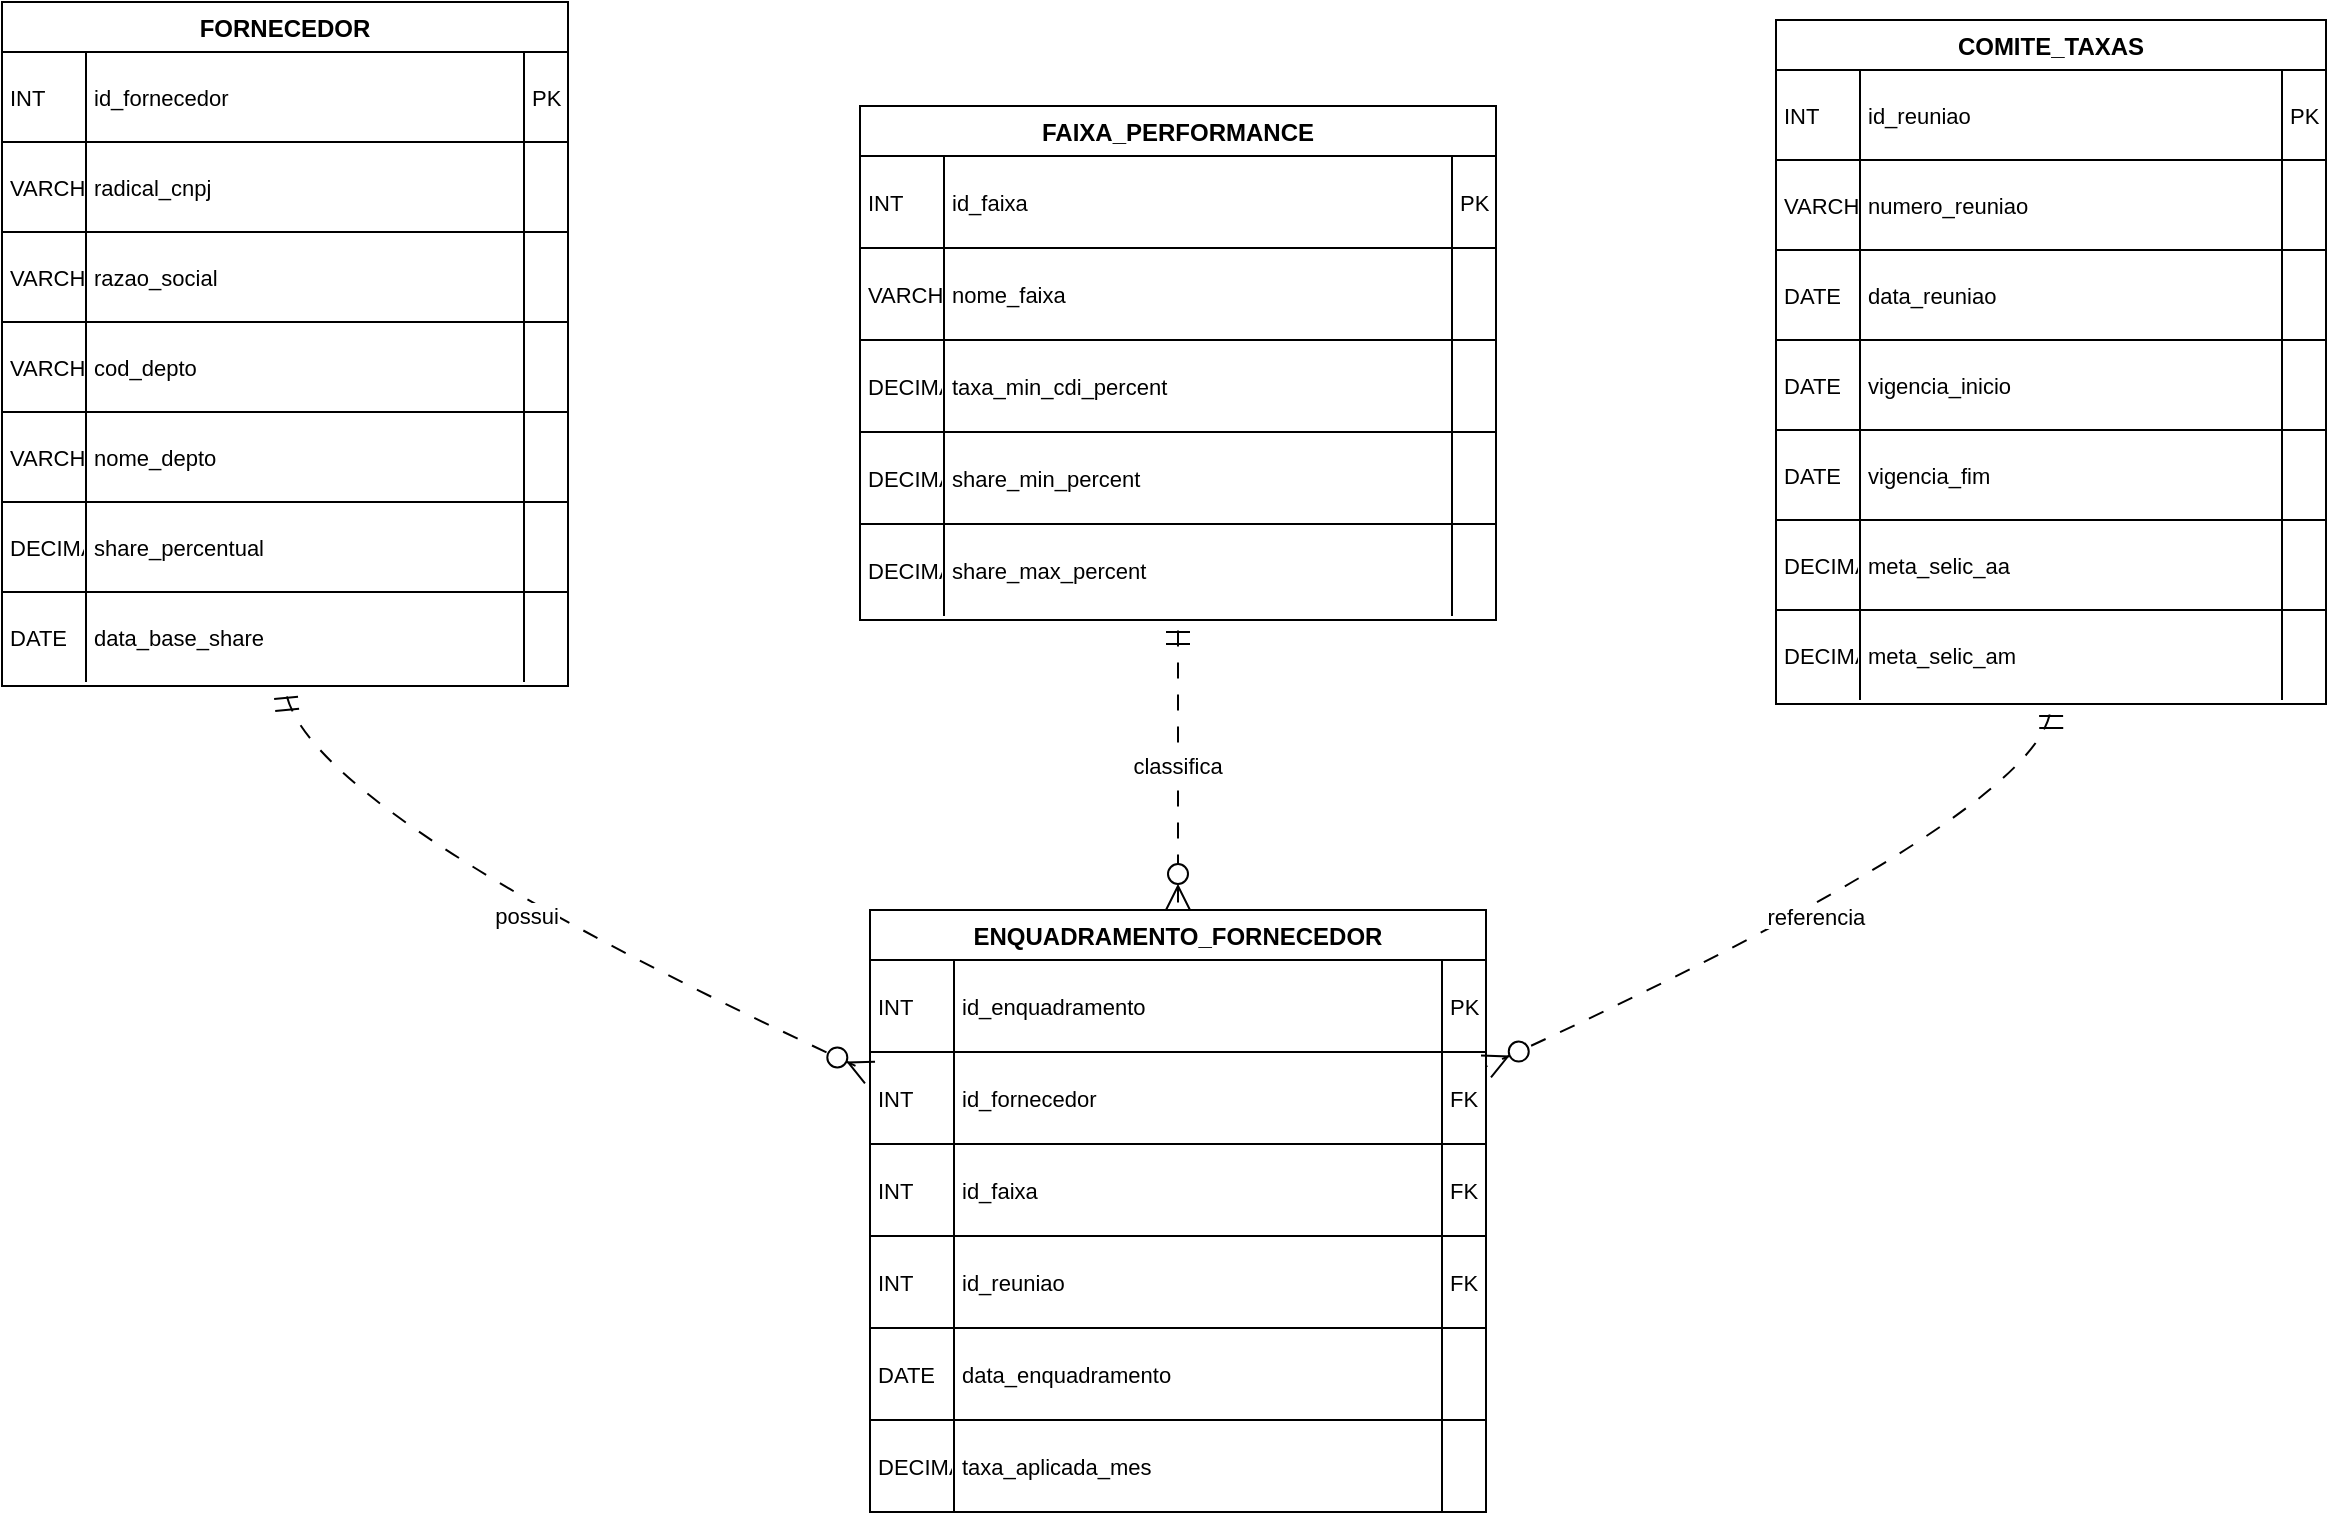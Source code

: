 <mxfile version="28.0.6">
  <diagram name="Página-1" id="Z7oWTjXS6-ame74l3PC0">
    <mxGraphModel dx="1336" dy="880" grid="0" gridSize="10" guides="1" tooltips="1" connect="1" arrows="1" fold="1" page="0" pageScale="1" pageWidth="827" pageHeight="1169" math="0" shadow="0">
      <root>
        <mxCell id="0" />
        <mxCell id="1" parent="0" />
        <mxCell id="Y-wbbDG7EcqQouC9EVg9-1" value="FORNECEDOR" style="shape=table;startSize=25;container=1;collapsible=0;childLayout=tableLayout;fixedRows=1;rowLines=1;fontStyle=1;align=center;resizeLast=1;" vertex="1" parent="1">
          <mxGeometry x="14" y="11" width="283" height="342" as="geometry" />
        </mxCell>
        <mxCell id="Y-wbbDG7EcqQouC9EVg9-2" style="shape=tableRow;horizontal=0;startSize=0;swimlaneHead=0;swimlaneBody=0;fillColor=none;collapsible=0;dropTarget=0;points=[[0,0.5],[1,0.5]];portConstraint=eastwest;top=0;left=0;right=0;bottom=0;" vertex="1" parent="Y-wbbDG7EcqQouC9EVg9-1">
          <mxGeometry y="25" width="283" height="45" as="geometry" />
        </mxCell>
        <mxCell id="Y-wbbDG7EcqQouC9EVg9-3" value="INT" style="shape=partialRectangle;connectable=0;fillColor=none;top=0;left=0;bottom=0;right=0;align=left;spacingLeft=2;overflow=hidden;fontSize=11;" vertex="1" parent="Y-wbbDG7EcqQouC9EVg9-2">
          <mxGeometry width="42" height="45" as="geometry">
            <mxRectangle width="42" height="45" as="alternateBounds" />
          </mxGeometry>
        </mxCell>
        <mxCell id="Y-wbbDG7EcqQouC9EVg9-4" value="id_fornecedor" style="shape=partialRectangle;connectable=0;fillColor=none;top=0;left=0;bottom=0;right=0;align=left;spacingLeft=2;overflow=hidden;fontSize=11;" vertex="1" parent="Y-wbbDG7EcqQouC9EVg9-2">
          <mxGeometry x="42" width="219" height="45" as="geometry">
            <mxRectangle width="219" height="45" as="alternateBounds" />
          </mxGeometry>
        </mxCell>
        <mxCell id="Y-wbbDG7EcqQouC9EVg9-5" value="PK" style="shape=partialRectangle;connectable=0;fillColor=none;top=0;left=0;bottom=0;right=0;align=left;spacingLeft=2;overflow=hidden;fontSize=11;" vertex="1" parent="Y-wbbDG7EcqQouC9EVg9-2">
          <mxGeometry x="261" width="22" height="45" as="geometry">
            <mxRectangle width="22" height="45" as="alternateBounds" />
          </mxGeometry>
        </mxCell>
        <mxCell id="Y-wbbDG7EcqQouC9EVg9-6" style="shape=tableRow;horizontal=0;startSize=0;swimlaneHead=0;swimlaneBody=0;fillColor=none;collapsible=0;dropTarget=0;points=[[0,0.5],[1,0.5]];portConstraint=eastwest;top=0;left=0;right=0;bottom=0;" vertex="1" parent="Y-wbbDG7EcqQouC9EVg9-1">
          <mxGeometry y="70" width="283" height="45" as="geometry" />
        </mxCell>
        <mxCell id="Y-wbbDG7EcqQouC9EVg9-7" value="VARCHAR" style="shape=partialRectangle;connectable=0;fillColor=none;top=0;left=0;bottom=0;right=0;align=left;spacingLeft=2;overflow=hidden;fontSize=11;" vertex="1" parent="Y-wbbDG7EcqQouC9EVg9-6">
          <mxGeometry width="42" height="45" as="geometry">
            <mxRectangle width="42" height="45" as="alternateBounds" />
          </mxGeometry>
        </mxCell>
        <mxCell id="Y-wbbDG7EcqQouC9EVg9-8" value="radical_cnpj" style="shape=partialRectangle;connectable=0;fillColor=none;top=0;left=0;bottom=0;right=0;align=left;spacingLeft=2;overflow=hidden;fontSize=11;" vertex="1" parent="Y-wbbDG7EcqQouC9EVg9-6">
          <mxGeometry x="42" width="219" height="45" as="geometry">
            <mxRectangle width="219" height="45" as="alternateBounds" />
          </mxGeometry>
        </mxCell>
        <mxCell id="Y-wbbDG7EcqQouC9EVg9-9" value="" style="shape=partialRectangle;connectable=0;fillColor=none;top=0;left=0;bottom=0;right=0;align=left;spacingLeft=2;overflow=hidden;fontSize=11;" vertex="1" parent="Y-wbbDG7EcqQouC9EVg9-6">
          <mxGeometry x="261" width="22" height="45" as="geometry">
            <mxRectangle width="22" height="45" as="alternateBounds" />
          </mxGeometry>
        </mxCell>
        <mxCell id="Y-wbbDG7EcqQouC9EVg9-10" style="shape=tableRow;horizontal=0;startSize=0;swimlaneHead=0;swimlaneBody=0;fillColor=none;collapsible=0;dropTarget=0;points=[[0,0.5],[1,0.5]];portConstraint=eastwest;top=0;left=0;right=0;bottom=0;" vertex="1" parent="Y-wbbDG7EcqQouC9EVg9-1">
          <mxGeometry y="115" width="283" height="45" as="geometry" />
        </mxCell>
        <mxCell id="Y-wbbDG7EcqQouC9EVg9-11" value="VARCHAR" style="shape=partialRectangle;connectable=0;fillColor=none;top=0;left=0;bottom=0;right=0;align=left;spacingLeft=2;overflow=hidden;fontSize=11;" vertex="1" parent="Y-wbbDG7EcqQouC9EVg9-10">
          <mxGeometry width="42" height="45" as="geometry">
            <mxRectangle width="42" height="45" as="alternateBounds" />
          </mxGeometry>
        </mxCell>
        <mxCell id="Y-wbbDG7EcqQouC9EVg9-12" value="razao_social" style="shape=partialRectangle;connectable=0;fillColor=none;top=0;left=0;bottom=0;right=0;align=left;spacingLeft=2;overflow=hidden;fontSize=11;" vertex="1" parent="Y-wbbDG7EcqQouC9EVg9-10">
          <mxGeometry x="42" width="219" height="45" as="geometry">
            <mxRectangle width="219" height="45" as="alternateBounds" />
          </mxGeometry>
        </mxCell>
        <mxCell id="Y-wbbDG7EcqQouC9EVg9-13" value="" style="shape=partialRectangle;connectable=0;fillColor=none;top=0;left=0;bottom=0;right=0;align=left;spacingLeft=2;overflow=hidden;fontSize=11;" vertex="1" parent="Y-wbbDG7EcqQouC9EVg9-10">
          <mxGeometry x="261" width="22" height="45" as="geometry">
            <mxRectangle width="22" height="45" as="alternateBounds" />
          </mxGeometry>
        </mxCell>
        <mxCell id="Y-wbbDG7EcqQouC9EVg9-14" style="shape=tableRow;horizontal=0;startSize=0;swimlaneHead=0;swimlaneBody=0;fillColor=none;collapsible=0;dropTarget=0;points=[[0,0.5],[1,0.5]];portConstraint=eastwest;top=0;left=0;right=0;bottom=0;" vertex="1" parent="Y-wbbDG7EcqQouC9EVg9-1">
          <mxGeometry y="160" width="283" height="45" as="geometry" />
        </mxCell>
        <mxCell id="Y-wbbDG7EcqQouC9EVg9-15" value="VARCHAR" style="shape=partialRectangle;connectable=0;fillColor=none;top=0;left=0;bottom=0;right=0;align=left;spacingLeft=2;overflow=hidden;fontSize=11;" vertex="1" parent="Y-wbbDG7EcqQouC9EVg9-14">
          <mxGeometry width="42" height="45" as="geometry">
            <mxRectangle width="42" height="45" as="alternateBounds" />
          </mxGeometry>
        </mxCell>
        <mxCell id="Y-wbbDG7EcqQouC9EVg9-16" value="cod_depto" style="shape=partialRectangle;connectable=0;fillColor=none;top=0;left=0;bottom=0;right=0;align=left;spacingLeft=2;overflow=hidden;fontSize=11;" vertex="1" parent="Y-wbbDG7EcqQouC9EVg9-14">
          <mxGeometry x="42" width="219" height="45" as="geometry">
            <mxRectangle width="219" height="45" as="alternateBounds" />
          </mxGeometry>
        </mxCell>
        <mxCell id="Y-wbbDG7EcqQouC9EVg9-17" value="" style="shape=partialRectangle;connectable=0;fillColor=none;top=0;left=0;bottom=0;right=0;align=left;spacingLeft=2;overflow=hidden;fontSize=11;" vertex="1" parent="Y-wbbDG7EcqQouC9EVg9-14">
          <mxGeometry x="261" width="22" height="45" as="geometry">
            <mxRectangle width="22" height="45" as="alternateBounds" />
          </mxGeometry>
        </mxCell>
        <mxCell id="Y-wbbDG7EcqQouC9EVg9-18" style="shape=tableRow;horizontal=0;startSize=0;swimlaneHead=0;swimlaneBody=0;fillColor=none;collapsible=0;dropTarget=0;points=[[0,0.5],[1,0.5]];portConstraint=eastwest;top=0;left=0;right=0;bottom=0;" vertex="1" parent="Y-wbbDG7EcqQouC9EVg9-1">
          <mxGeometry y="205" width="283" height="45" as="geometry" />
        </mxCell>
        <mxCell id="Y-wbbDG7EcqQouC9EVg9-19" value="VARCHAR" style="shape=partialRectangle;connectable=0;fillColor=none;top=0;left=0;bottom=0;right=0;align=left;spacingLeft=2;overflow=hidden;fontSize=11;" vertex="1" parent="Y-wbbDG7EcqQouC9EVg9-18">
          <mxGeometry width="42" height="45" as="geometry">
            <mxRectangle width="42" height="45" as="alternateBounds" />
          </mxGeometry>
        </mxCell>
        <mxCell id="Y-wbbDG7EcqQouC9EVg9-20" value="nome_depto" style="shape=partialRectangle;connectable=0;fillColor=none;top=0;left=0;bottom=0;right=0;align=left;spacingLeft=2;overflow=hidden;fontSize=11;" vertex="1" parent="Y-wbbDG7EcqQouC9EVg9-18">
          <mxGeometry x="42" width="219" height="45" as="geometry">
            <mxRectangle width="219" height="45" as="alternateBounds" />
          </mxGeometry>
        </mxCell>
        <mxCell id="Y-wbbDG7EcqQouC9EVg9-21" value="" style="shape=partialRectangle;connectable=0;fillColor=none;top=0;left=0;bottom=0;right=0;align=left;spacingLeft=2;overflow=hidden;fontSize=11;" vertex="1" parent="Y-wbbDG7EcqQouC9EVg9-18">
          <mxGeometry x="261" width="22" height="45" as="geometry">
            <mxRectangle width="22" height="45" as="alternateBounds" />
          </mxGeometry>
        </mxCell>
        <mxCell id="Y-wbbDG7EcqQouC9EVg9-22" style="shape=tableRow;horizontal=0;startSize=0;swimlaneHead=0;swimlaneBody=0;fillColor=none;collapsible=0;dropTarget=0;points=[[0,0.5],[1,0.5]];portConstraint=eastwest;top=0;left=0;right=0;bottom=0;" vertex="1" parent="Y-wbbDG7EcqQouC9EVg9-1">
          <mxGeometry y="250" width="283" height="45" as="geometry" />
        </mxCell>
        <mxCell id="Y-wbbDG7EcqQouC9EVg9-23" value="DECIMAL" style="shape=partialRectangle;connectable=0;fillColor=none;top=0;left=0;bottom=0;right=0;align=left;spacingLeft=2;overflow=hidden;fontSize=11;" vertex="1" parent="Y-wbbDG7EcqQouC9EVg9-22">
          <mxGeometry width="42" height="45" as="geometry">
            <mxRectangle width="42" height="45" as="alternateBounds" />
          </mxGeometry>
        </mxCell>
        <mxCell id="Y-wbbDG7EcqQouC9EVg9-24" value="share_percentual" style="shape=partialRectangle;connectable=0;fillColor=none;top=0;left=0;bottom=0;right=0;align=left;spacingLeft=2;overflow=hidden;fontSize=11;" vertex="1" parent="Y-wbbDG7EcqQouC9EVg9-22">
          <mxGeometry x="42" width="219" height="45" as="geometry">
            <mxRectangle width="219" height="45" as="alternateBounds" />
          </mxGeometry>
        </mxCell>
        <mxCell id="Y-wbbDG7EcqQouC9EVg9-25" value="" style="shape=partialRectangle;connectable=0;fillColor=none;top=0;left=0;bottom=0;right=0;align=left;spacingLeft=2;overflow=hidden;fontSize=11;" vertex="1" parent="Y-wbbDG7EcqQouC9EVg9-22">
          <mxGeometry x="261" width="22" height="45" as="geometry">
            <mxRectangle width="22" height="45" as="alternateBounds" />
          </mxGeometry>
        </mxCell>
        <mxCell id="Y-wbbDG7EcqQouC9EVg9-26" style="shape=tableRow;horizontal=0;startSize=0;swimlaneHead=0;swimlaneBody=0;fillColor=none;collapsible=0;dropTarget=0;points=[[0,0.5],[1,0.5]];portConstraint=eastwest;top=0;left=0;right=0;bottom=0;" vertex="1" parent="Y-wbbDG7EcqQouC9EVg9-1">
          <mxGeometry y="295" width="283" height="45" as="geometry" />
        </mxCell>
        <mxCell id="Y-wbbDG7EcqQouC9EVg9-27" value="DATE" style="shape=partialRectangle;connectable=0;fillColor=none;top=0;left=0;bottom=0;right=0;align=left;spacingLeft=2;overflow=hidden;fontSize=11;" vertex="1" parent="Y-wbbDG7EcqQouC9EVg9-26">
          <mxGeometry width="42" height="45" as="geometry">
            <mxRectangle width="42" height="45" as="alternateBounds" />
          </mxGeometry>
        </mxCell>
        <mxCell id="Y-wbbDG7EcqQouC9EVg9-28" value="data_base_share" style="shape=partialRectangle;connectable=0;fillColor=none;top=0;left=0;bottom=0;right=0;align=left;spacingLeft=2;overflow=hidden;fontSize=11;" vertex="1" parent="Y-wbbDG7EcqQouC9EVg9-26">
          <mxGeometry x="42" width="219" height="45" as="geometry">
            <mxRectangle width="219" height="45" as="alternateBounds" />
          </mxGeometry>
        </mxCell>
        <mxCell id="Y-wbbDG7EcqQouC9EVg9-29" value="" style="shape=partialRectangle;connectable=0;fillColor=none;top=0;left=0;bottom=0;right=0;align=left;spacingLeft=2;overflow=hidden;fontSize=11;" vertex="1" parent="Y-wbbDG7EcqQouC9EVg9-26">
          <mxGeometry x="261" width="22" height="45" as="geometry">
            <mxRectangle width="22" height="45" as="alternateBounds" />
          </mxGeometry>
        </mxCell>
        <mxCell id="Y-wbbDG7EcqQouC9EVg9-30" value="ENQUADRAMENTO_FORNECEDOR" style="shape=table;startSize=25;container=1;collapsible=0;childLayout=tableLayout;fixedRows=1;rowLines=1;fontStyle=1;align=center;resizeLast=1;" vertex="1" parent="1">
          <mxGeometry x="448" y="465" width="308" height="301" as="geometry" />
        </mxCell>
        <mxCell id="Y-wbbDG7EcqQouC9EVg9-31" style="shape=tableRow;horizontal=0;startSize=0;swimlaneHead=0;swimlaneBody=0;fillColor=none;collapsible=0;dropTarget=0;points=[[0,0.5],[1,0.5]];portConstraint=eastwest;top=0;left=0;right=0;bottom=0;" vertex="1" parent="Y-wbbDG7EcqQouC9EVg9-30">
          <mxGeometry y="25" width="308" height="46" as="geometry" />
        </mxCell>
        <mxCell id="Y-wbbDG7EcqQouC9EVg9-32" value="INT" style="shape=partialRectangle;connectable=0;fillColor=none;top=0;left=0;bottom=0;right=0;align=left;spacingLeft=2;overflow=hidden;fontSize=11;" vertex="1" parent="Y-wbbDG7EcqQouC9EVg9-31">
          <mxGeometry width="42" height="46" as="geometry">
            <mxRectangle width="42" height="46" as="alternateBounds" />
          </mxGeometry>
        </mxCell>
        <mxCell id="Y-wbbDG7EcqQouC9EVg9-33" value="id_enquadramento" style="shape=partialRectangle;connectable=0;fillColor=none;top=0;left=0;bottom=0;right=0;align=left;spacingLeft=2;overflow=hidden;fontSize=11;" vertex="1" parent="Y-wbbDG7EcqQouC9EVg9-31">
          <mxGeometry x="42" width="244" height="46" as="geometry">
            <mxRectangle width="244" height="46" as="alternateBounds" />
          </mxGeometry>
        </mxCell>
        <mxCell id="Y-wbbDG7EcqQouC9EVg9-34" value="PK" style="shape=partialRectangle;connectable=0;fillColor=none;top=0;left=0;bottom=0;right=0;align=left;spacingLeft=2;overflow=hidden;fontSize=11;" vertex="1" parent="Y-wbbDG7EcqQouC9EVg9-31">
          <mxGeometry x="286" width="22" height="46" as="geometry">
            <mxRectangle width="22" height="46" as="alternateBounds" />
          </mxGeometry>
        </mxCell>
        <mxCell id="Y-wbbDG7EcqQouC9EVg9-35" style="shape=tableRow;horizontal=0;startSize=0;swimlaneHead=0;swimlaneBody=0;fillColor=none;collapsible=0;dropTarget=0;points=[[0,0.5],[1,0.5]];portConstraint=eastwest;top=0;left=0;right=0;bottom=0;" vertex="1" parent="Y-wbbDG7EcqQouC9EVg9-30">
          <mxGeometry y="71" width="308" height="46" as="geometry" />
        </mxCell>
        <mxCell id="Y-wbbDG7EcqQouC9EVg9-36" value="INT" style="shape=partialRectangle;connectable=0;fillColor=none;top=0;left=0;bottom=0;right=0;align=left;spacingLeft=2;overflow=hidden;fontSize=11;" vertex="1" parent="Y-wbbDG7EcqQouC9EVg9-35">
          <mxGeometry width="42" height="46" as="geometry">
            <mxRectangle width="42" height="46" as="alternateBounds" />
          </mxGeometry>
        </mxCell>
        <mxCell id="Y-wbbDG7EcqQouC9EVg9-37" value="id_fornecedor" style="shape=partialRectangle;connectable=0;fillColor=none;top=0;left=0;bottom=0;right=0;align=left;spacingLeft=2;overflow=hidden;fontSize=11;" vertex="1" parent="Y-wbbDG7EcqQouC9EVg9-35">
          <mxGeometry x="42" width="244" height="46" as="geometry">
            <mxRectangle width="244" height="46" as="alternateBounds" />
          </mxGeometry>
        </mxCell>
        <mxCell id="Y-wbbDG7EcqQouC9EVg9-38" value="FK" style="shape=partialRectangle;connectable=0;fillColor=none;top=0;left=0;bottom=0;right=0;align=left;spacingLeft=2;overflow=hidden;fontSize=11;" vertex="1" parent="Y-wbbDG7EcqQouC9EVg9-35">
          <mxGeometry x="286" width="22" height="46" as="geometry">
            <mxRectangle width="22" height="46" as="alternateBounds" />
          </mxGeometry>
        </mxCell>
        <mxCell id="Y-wbbDG7EcqQouC9EVg9-39" style="shape=tableRow;horizontal=0;startSize=0;swimlaneHead=0;swimlaneBody=0;fillColor=none;collapsible=0;dropTarget=0;points=[[0,0.5],[1,0.5]];portConstraint=eastwest;top=0;left=0;right=0;bottom=0;" vertex="1" parent="Y-wbbDG7EcqQouC9EVg9-30">
          <mxGeometry y="117" width="308" height="46" as="geometry" />
        </mxCell>
        <mxCell id="Y-wbbDG7EcqQouC9EVg9-40" value="INT" style="shape=partialRectangle;connectable=0;fillColor=none;top=0;left=0;bottom=0;right=0;align=left;spacingLeft=2;overflow=hidden;fontSize=11;" vertex="1" parent="Y-wbbDG7EcqQouC9EVg9-39">
          <mxGeometry width="42" height="46" as="geometry">
            <mxRectangle width="42" height="46" as="alternateBounds" />
          </mxGeometry>
        </mxCell>
        <mxCell id="Y-wbbDG7EcqQouC9EVg9-41" value="id_faixa" style="shape=partialRectangle;connectable=0;fillColor=none;top=0;left=0;bottom=0;right=0;align=left;spacingLeft=2;overflow=hidden;fontSize=11;" vertex="1" parent="Y-wbbDG7EcqQouC9EVg9-39">
          <mxGeometry x="42" width="244" height="46" as="geometry">
            <mxRectangle width="244" height="46" as="alternateBounds" />
          </mxGeometry>
        </mxCell>
        <mxCell id="Y-wbbDG7EcqQouC9EVg9-42" value="FK" style="shape=partialRectangle;connectable=0;fillColor=none;top=0;left=0;bottom=0;right=0;align=left;spacingLeft=2;overflow=hidden;fontSize=11;" vertex="1" parent="Y-wbbDG7EcqQouC9EVg9-39">
          <mxGeometry x="286" width="22" height="46" as="geometry">
            <mxRectangle width="22" height="46" as="alternateBounds" />
          </mxGeometry>
        </mxCell>
        <mxCell id="Y-wbbDG7EcqQouC9EVg9-43" style="shape=tableRow;horizontal=0;startSize=0;swimlaneHead=0;swimlaneBody=0;fillColor=none;collapsible=0;dropTarget=0;points=[[0,0.5],[1,0.5]];portConstraint=eastwest;top=0;left=0;right=0;bottom=0;" vertex="1" parent="Y-wbbDG7EcqQouC9EVg9-30">
          <mxGeometry y="163" width="308" height="46" as="geometry" />
        </mxCell>
        <mxCell id="Y-wbbDG7EcqQouC9EVg9-44" value="INT" style="shape=partialRectangle;connectable=0;fillColor=none;top=0;left=0;bottom=0;right=0;align=left;spacingLeft=2;overflow=hidden;fontSize=11;" vertex="1" parent="Y-wbbDG7EcqQouC9EVg9-43">
          <mxGeometry width="42" height="46" as="geometry">
            <mxRectangle width="42" height="46" as="alternateBounds" />
          </mxGeometry>
        </mxCell>
        <mxCell id="Y-wbbDG7EcqQouC9EVg9-45" value="id_reuniao" style="shape=partialRectangle;connectable=0;fillColor=none;top=0;left=0;bottom=0;right=0;align=left;spacingLeft=2;overflow=hidden;fontSize=11;" vertex="1" parent="Y-wbbDG7EcqQouC9EVg9-43">
          <mxGeometry x="42" width="244" height="46" as="geometry">
            <mxRectangle width="244" height="46" as="alternateBounds" />
          </mxGeometry>
        </mxCell>
        <mxCell id="Y-wbbDG7EcqQouC9EVg9-46" value="FK" style="shape=partialRectangle;connectable=0;fillColor=none;top=0;left=0;bottom=0;right=0;align=left;spacingLeft=2;overflow=hidden;fontSize=11;" vertex="1" parent="Y-wbbDG7EcqQouC9EVg9-43">
          <mxGeometry x="286" width="22" height="46" as="geometry">
            <mxRectangle width="22" height="46" as="alternateBounds" />
          </mxGeometry>
        </mxCell>
        <mxCell id="Y-wbbDG7EcqQouC9EVg9-47" style="shape=tableRow;horizontal=0;startSize=0;swimlaneHead=0;swimlaneBody=0;fillColor=none;collapsible=0;dropTarget=0;points=[[0,0.5],[1,0.5]];portConstraint=eastwest;top=0;left=0;right=0;bottom=0;" vertex="1" parent="Y-wbbDG7EcqQouC9EVg9-30">
          <mxGeometry y="209" width="308" height="46" as="geometry" />
        </mxCell>
        <mxCell id="Y-wbbDG7EcqQouC9EVg9-48" value="DATE" style="shape=partialRectangle;connectable=0;fillColor=none;top=0;left=0;bottom=0;right=0;align=left;spacingLeft=2;overflow=hidden;fontSize=11;" vertex="1" parent="Y-wbbDG7EcqQouC9EVg9-47">
          <mxGeometry width="42" height="46" as="geometry">
            <mxRectangle width="42" height="46" as="alternateBounds" />
          </mxGeometry>
        </mxCell>
        <mxCell id="Y-wbbDG7EcqQouC9EVg9-49" value="data_enquadramento" style="shape=partialRectangle;connectable=0;fillColor=none;top=0;left=0;bottom=0;right=0;align=left;spacingLeft=2;overflow=hidden;fontSize=11;" vertex="1" parent="Y-wbbDG7EcqQouC9EVg9-47">
          <mxGeometry x="42" width="244" height="46" as="geometry">
            <mxRectangle width="244" height="46" as="alternateBounds" />
          </mxGeometry>
        </mxCell>
        <mxCell id="Y-wbbDG7EcqQouC9EVg9-50" value="" style="shape=partialRectangle;connectable=0;fillColor=none;top=0;left=0;bottom=0;right=0;align=left;spacingLeft=2;overflow=hidden;fontSize=11;" vertex="1" parent="Y-wbbDG7EcqQouC9EVg9-47">
          <mxGeometry x="286" width="22" height="46" as="geometry">
            <mxRectangle width="22" height="46" as="alternateBounds" />
          </mxGeometry>
        </mxCell>
        <mxCell id="Y-wbbDG7EcqQouC9EVg9-51" style="shape=tableRow;horizontal=0;startSize=0;swimlaneHead=0;swimlaneBody=0;fillColor=none;collapsible=0;dropTarget=0;points=[[0,0.5],[1,0.5]];portConstraint=eastwest;top=0;left=0;right=0;bottom=0;" vertex="1" parent="Y-wbbDG7EcqQouC9EVg9-30">
          <mxGeometry y="255" width="308" height="46" as="geometry" />
        </mxCell>
        <mxCell id="Y-wbbDG7EcqQouC9EVg9-52" value="DECIMAL" style="shape=partialRectangle;connectable=0;fillColor=none;top=0;left=0;bottom=0;right=0;align=left;spacingLeft=2;overflow=hidden;fontSize=11;" vertex="1" parent="Y-wbbDG7EcqQouC9EVg9-51">
          <mxGeometry width="42" height="46" as="geometry">
            <mxRectangle width="42" height="46" as="alternateBounds" />
          </mxGeometry>
        </mxCell>
        <mxCell id="Y-wbbDG7EcqQouC9EVg9-53" value="taxa_aplicada_mes" style="shape=partialRectangle;connectable=0;fillColor=none;top=0;left=0;bottom=0;right=0;align=left;spacingLeft=2;overflow=hidden;fontSize=11;" vertex="1" parent="Y-wbbDG7EcqQouC9EVg9-51">
          <mxGeometry x="42" width="244" height="46" as="geometry">
            <mxRectangle width="244" height="46" as="alternateBounds" />
          </mxGeometry>
        </mxCell>
        <mxCell id="Y-wbbDG7EcqQouC9EVg9-54" value="" style="shape=partialRectangle;connectable=0;fillColor=none;top=0;left=0;bottom=0;right=0;align=left;spacingLeft=2;overflow=hidden;fontSize=11;" vertex="1" parent="Y-wbbDG7EcqQouC9EVg9-51">
          <mxGeometry x="286" width="22" height="46" as="geometry">
            <mxRectangle width="22" height="46" as="alternateBounds" />
          </mxGeometry>
        </mxCell>
        <mxCell id="Y-wbbDG7EcqQouC9EVg9-55" value="FAIXA_PERFORMANCE" style="shape=table;startSize=25;container=1;collapsible=0;childLayout=tableLayout;fixedRows=1;rowLines=1;fontStyle=1;align=center;resizeLast=1;" vertex="1" parent="1">
          <mxGeometry x="443" y="63" width="318" height="257" as="geometry" />
        </mxCell>
        <mxCell id="Y-wbbDG7EcqQouC9EVg9-56" style="shape=tableRow;horizontal=0;startSize=0;swimlaneHead=0;swimlaneBody=0;fillColor=none;collapsible=0;dropTarget=0;points=[[0,0.5],[1,0.5]];portConstraint=eastwest;top=0;left=0;right=0;bottom=0;" vertex="1" parent="Y-wbbDG7EcqQouC9EVg9-55">
          <mxGeometry y="25" width="318" height="46" as="geometry" />
        </mxCell>
        <mxCell id="Y-wbbDG7EcqQouC9EVg9-57" value="INT" style="shape=partialRectangle;connectable=0;fillColor=none;top=0;left=0;bottom=0;right=0;align=left;spacingLeft=2;overflow=hidden;fontSize=11;" vertex="1" parent="Y-wbbDG7EcqQouC9EVg9-56">
          <mxGeometry width="42" height="46" as="geometry">
            <mxRectangle width="42" height="46" as="alternateBounds" />
          </mxGeometry>
        </mxCell>
        <mxCell id="Y-wbbDG7EcqQouC9EVg9-58" value="id_faixa" style="shape=partialRectangle;connectable=0;fillColor=none;top=0;left=0;bottom=0;right=0;align=left;spacingLeft=2;overflow=hidden;fontSize=11;" vertex="1" parent="Y-wbbDG7EcqQouC9EVg9-56">
          <mxGeometry x="42" width="254" height="46" as="geometry">
            <mxRectangle width="254" height="46" as="alternateBounds" />
          </mxGeometry>
        </mxCell>
        <mxCell id="Y-wbbDG7EcqQouC9EVg9-59" value="PK" style="shape=partialRectangle;connectable=0;fillColor=none;top=0;left=0;bottom=0;right=0;align=left;spacingLeft=2;overflow=hidden;fontSize=11;" vertex="1" parent="Y-wbbDG7EcqQouC9EVg9-56">
          <mxGeometry x="296" width="22" height="46" as="geometry">
            <mxRectangle width="22" height="46" as="alternateBounds" />
          </mxGeometry>
        </mxCell>
        <mxCell id="Y-wbbDG7EcqQouC9EVg9-60" style="shape=tableRow;horizontal=0;startSize=0;swimlaneHead=0;swimlaneBody=0;fillColor=none;collapsible=0;dropTarget=0;points=[[0,0.5],[1,0.5]];portConstraint=eastwest;top=0;left=0;right=0;bottom=0;" vertex="1" parent="Y-wbbDG7EcqQouC9EVg9-55">
          <mxGeometry y="71" width="318" height="46" as="geometry" />
        </mxCell>
        <mxCell id="Y-wbbDG7EcqQouC9EVg9-61" value="VARCHAR" style="shape=partialRectangle;connectable=0;fillColor=none;top=0;left=0;bottom=0;right=0;align=left;spacingLeft=2;overflow=hidden;fontSize=11;" vertex="1" parent="Y-wbbDG7EcqQouC9EVg9-60">
          <mxGeometry width="42" height="46" as="geometry">
            <mxRectangle width="42" height="46" as="alternateBounds" />
          </mxGeometry>
        </mxCell>
        <mxCell id="Y-wbbDG7EcqQouC9EVg9-62" value="nome_faixa" style="shape=partialRectangle;connectable=0;fillColor=none;top=0;left=0;bottom=0;right=0;align=left;spacingLeft=2;overflow=hidden;fontSize=11;" vertex="1" parent="Y-wbbDG7EcqQouC9EVg9-60">
          <mxGeometry x="42" width="254" height="46" as="geometry">
            <mxRectangle width="254" height="46" as="alternateBounds" />
          </mxGeometry>
        </mxCell>
        <mxCell id="Y-wbbDG7EcqQouC9EVg9-63" value="" style="shape=partialRectangle;connectable=0;fillColor=none;top=0;left=0;bottom=0;right=0;align=left;spacingLeft=2;overflow=hidden;fontSize=11;" vertex="1" parent="Y-wbbDG7EcqQouC9EVg9-60">
          <mxGeometry x="296" width="22" height="46" as="geometry">
            <mxRectangle width="22" height="46" as="alternateBounds" />
          </mxGeometry>
        </mxCell>
        <mxCell id="Y-wbbDG7EcqQouC9EVg9-64" style="shape=tableRow;horizontal=0;startSize=0;swimlaneHead=0;swimlaneBody=0;fillColor=none;collapsible=0;dropTarget=0;points=[[0,0.5],[1,0.5]];portConstraint=eastwest;top=0;left=0;right=0;bottom=0;" vertex="1" parent="Y-wbbDG7EcqQouC9EVg9-55">
          <mxGeometry y="117" width="318" height="46" as="geometry" />
        </mxCell>
        <mxCell id="Y-wbbDG7EcqQouC9EVg9-65" value="DECIMAL" style="shape=partialRectangle;connectable=0;fillColor=none;top=0;left=0;bottom=0;right=0;align=left;spacingLeft=2;overflow=hidden;fontSize=11;" vertex="1" parent="Y-wbbDG7EcqQouC9EVg9-64">
          <mxGeometry width="42" height="46" as="geometry">
            <mxRectangle width="42" height="46" as="alternateBounds" />
          </mxGeometry>
        </mxCell>
        <mxCell id="Y-wbbDG7EcqQouC9EVg9-66" value="taxa_min_cdi_percent" style="shape=partialRectangle;connectable=0;fillColor=none;top=0;left=0;bottom=0;right=0;align=left;spacingLeft=2;overflow=hidden;fontSize=11;" vertex="1" parent="Y-wbbDG7EcqQouC9EVg9-64">
          <mxGeometry x="42" width="254" height="46" as="geometry">
            <mxRectangle width="254" height="46" as="alternateBounds" />
          </mxGeometry>
        </mxCell>
        <mxCell id="Y-wbbDG7EcqQouC9EVg9-67" value="" style="shape=partialRectangle;connectable=0;fillColor=none;top=0;left=0;bottom=0;right=0;align=left;spacingLeft=2;overflow=hidden;fontSize=11;" vertex="1" parent="Y-wbbDG7EcqQouC9EVg9-64">
          <mxGeometry x="296" width="22" height="46" as="geometry">
            <mxRectangle width="22" height="46" as="alternateBounds" />
          </mxGeometry>
        </mxCell>
        <mxCell id="Y-wbbDG7EcqQouC9EVg9-68" style="shape=tableRow;horizontal=0;startSize=0;swimlaneHead=0;swimlaneBody=0;fillColor=none;collapsible=0;dropTarget=0;points=[[0,0.5],[1,0.5]];portConstraint=eastwest;top=0;left=0;right=0;bottom=0;" vertex="1" parent="Y-wbbDG7EcqQouC9EVg9-55">
          <mxGeometry y="163" width="318" height="46" as="geometry" />
        </mxCell>
        <mxCell id="Y-wbbDG7EcqQouC9EVg9-69" value="DECIMAL" style="shape=partialRectangle;connectable=0;fillColor=none;top=0;left=0;bottom=0;right=0;align=left;spacingLeft=2;overflow=hidden;fontSize=11;" vertex="1" parent="Y-wbbDG7EcqQouC9EVg9-68">
          <mxGeometry width="42" height="46" as="geometry">
            <mxRectangle width="42" height="46" as="alternateBounds" />
          </mxGeometry>
        </mxCell>
        <mxCell id="Y-wbbDG7EcqQouC9EVg9-70" value="share_min_percent" style="shape=partialRectangle;connectable=0;fillColor=none;top=0;left=0;bottom=0;right=0;align=left;spacingLeft=2;overflow=hidden;fontSize=11;" vertex="1" parent="Y-wbbDG7EcqQouC9EVg9-68">
          <mxGeometry x="42" width="254" height="46" as="geometry">
            <mxRectangle width="254" height="46" as="alternateBounds" />
          </mxGeometry>
        </mxCell>
        <mxCell id="Y-wbbDG7EcqQouC9EVg9-71" value="" style="shape=partialRectangle;connectable=0;fillColor=none;top=0;left=0;bottom=0;right=0;align=left;spacingLeft=2;overflow=hidden;fontSize=11;" vertex="1" parent="Y-wbbDG7EcqQouC9EVg9-68">
          <mxGeometry x="296" width="22" height="46" as="geometry">
            <mxRectangle width="22" height="46" as="alternateBounds" />
          </mxGeometry>
        </mxCell>
        <mxCell id="Y-wbbDG7EcqQouC9EVg9-72" style="shape=tableRow;horizontal=0;startSize=0;swimlaneHead=0;swimlaneBody=0;fillColor=none;collapsible=0;dropTarget=0;points=[[0,0.5],[1,0.5]];portConstraint=eastwest;top=0;left=0;right=0;bottom=0;" vertex="1" parent="Y-wbbDG7EcqQouC9EVg9-55">
          <mxGeometry y="209" width="318" height="46" as="geometry" />
        </mxCell>
        <mxCell id="Y-wbbDG7EcqQouC9EVg9-73" value="DECIMAL" style="shape=partialRectangle;connectable=0;fillColor=none;top=0;left=0;bottom=0;right=0;align=left;spacingLeft=2;overflow=hidden;fontSize=11;" vertex="1" parent="Y-wbbDG7EcqQouC9EVg9-72">
          <mxGeometry width="42" height="46" as="geometry">
            <mxRectangle width="42" height="46" as="alternateBounds" />
          </mxGeometry>
        </mxCell>
        <mxCell id="Y-wbbDG7EcqQouC9EVg9-74" value="share_max_percent" style="shape=partialRectangle;connectable=0;fillColor=none;top=0;left=0;bottom=0;right=0;align=left;spacingLeft=2;overflow=hidden;fontSize=11;" vertex="1" parent="Y-wbbDG7EcqQouC9EVg9-72">
          <mxGeometry x="42" width="254" height="46" as="geometry">
            <mxRectangle width="254" height="46" as="alternateBounds" />
          </mxGeometry>
        </mxCell>
        <mxCell id="Y-wbbDG7EcqQouC9EVg9-75" value="" style="shape=partialRectangle;connectable=0;fillColor=none;top=0;left=0;bottom=0;right=0;align=left;spacingLeft=2;overflow=hidden;fontSize=11;" vertex="1" parent="Y-wbbDG7EcqQouC9EVg9-72">
          <mxGeometry x="296" width="22" height="46" as="geometry">
            <mxRectangle width="22" height="46" as="alternateBounds" />
          </mxGeometry>
        </mxCell>
        <mxCell id="Y-wbbDG7EcqQouC9EVg9-76" value="COMITE_TAXAS" style="shape=table;startSize=25;container=1;collapsible=0;childLayout=tableLayout;fixedRows=1;rowLines=1;fontStyle=1;align=center;resizeLast=1;" vertex="1" parent="1">
          <mxGeometry x="901" y="20" width="275" height="342" as="geometry" />
        </mxCell>
        <mxCell id="Y-wbbDG7EcqQouC9EVg9-77" style="shape=tableRow;horizontal=0;startSize=0;swimlaneHead=0;swimlaneBody=0;fillColor=none;collapsible=0;dropTarget=0;points=[[0,0.5],[1,0.5]];portConstraint=eastwest;top=0;left=0;right=0;bottom=0;" vertex="1" parent="Y-wbbDG7EcqQouC9EVg9-76">
          <mxGeometry y="25" width="275" height="45" as="geometry" />
        </mxCell>
        <mxCell id="Y-wbbDG7EcqQouC9EVg9-78" value="INT" style="shape=partialRectangle;connectable=0;fillColor=none;top=0;left=0;bottom=0;right=0;align=left;spacingLeft=2;overflow=hidden;fontSize=11;" vertex="1" parent="Y-wbbDG7EcqQouC9EVg9-77">
          <mxGeometry width="42" height="45" as="geometry">
            <mxRectangle width="42" height="45" as="alternateBounds" />
          </mxGeometry>
        </mxCell>
        <mxCell id="Y-wbbDG7EcqQouC9EVg9-79" value="id_reuniao" style="shape=partialRectangle;connectable=0;fillColor=none;top=0;left=0;bottom=0;right=0;align=left;spacingLeft=2;overflow=hidden;fontSize=11;" vertex="1" parent="Y-wbbDG7EcqQouC9EVg9-77">
          <mxGeometry x="42" width="211" height="45" as="geometry">
            <mxRectangle width="211" height="45" as="alternateBounds" />
          </mxGeometry>
        </mxCell>
        <mxCell id="Y-wbbDG7EcqQouC9EVg9-80" value="PK" style="shape=partialRectangle;connectable=0;fillColor=none;top=0;left=0;bottom=0;right=0;align=left;spacingLeft=2;overflow=hidden;fontSize=11;" vertex="1" parent="Y-wbbDG7EcqQouC9EVg9-77">
          <mxGeometry x="253" width="22" height="45" as="geometry">
            <mxRectangle width="22" height="45" as="alternateBounds" />
          </mxGeometry>
        </mxCell>
        <mxCell id="Y-wbbDG7EcqQouC9EVg9-81" style="shape=tableRow;horizontal=0;startSize=0;swimlaneHead=0;swimlaneBody=0;fillColor=none;collapsible=0;dropTarget=0;points=[[0,0.5],[1,0.5]];portConstraint=eastwest;top=0;left=0;right=0;bottom=0;" vertex="1" parent="Y-wbbDG7EcqQouC9EVg9-76">
          <mxGeometry y="70" width="275" height="45" as="geometry" />
        </mxCell>
        <mxCell id="Y-wbbDG7EcqQouC9EVg9-82" value="VARCHAR" style="shape=partialRectangle;connectable=0;fillColor=none;top=0;left=0;bottom=0;right=0;align=left;spacingLeft=2;overflow=hidden;fontSize=11;" vertex="1" parent="Y-wbbDG7EcqQouC9EVg9-81">
          <mxGeometry width="42" height="45" as="geometry">
            <mxRectangle width="42" height="45" as="alternateBounds" />
          </mxGeometry>
        </mxCell>
        <mxCell id="Y-wbbDG7EcqQouC9EVg9-83" value="numero_reuniao" style="shape=partialRectangle;connectable=0;fillColor=none;top=0;left=0;bottom=0;right=0;align=left;spacingLeft=2;overflow=hidden;fontSize=11;" vertex="1" parent="Y-wbbDG7EcqQouC9EVg9-81">
          <mxGeometry x="42" width="211" height="45" as="geometry">
            <mxRectangle width="211" height="45" as="alternateBounds" />
          </mxGeometry>
        </mxCell>
        <mxCell id="Y-wbbDG7EcqQouC9EVg9-84" value="" style="shape=partialRectangle;connectable=0;fillColor=none;top=0;left=0;bottom=0;right=0;align=left;spacingLeft=2;overflow=hidden;fontSize=11;" vertex="1" parent="Y-wbbDG7EcqQouC9EVg9-81">
          <mxGeometry x="253" width="22" height="45" as="geometry">
            <mxRectangle width="22" height="45" as="alternateBounds" />
          </mxGeometry>
        </mxCell>
        <mxCell id="Y-wbbDG7EcqQouC9EVg9-85" style="shape=tableRow;horizontal=0;startSize=0;swimlaneHead=0;swimlaneBody=0;fillColor=none;collapsible=0;dropTarget=0;points=[[0,0.5],[1,0.5]];portConstraint=eastwest;top=0;left=0;right=0;bottom=0;" vertex="1" parent="Y-wbbDG7EcqQouC9EVg9-76">
          <mxGeometry y="115" width="275" height="45" as="geometry" />
        </mxCell>
        <mxCell id="Y-wbbDG7EcqQouC9EVg9-86" value="DATE" style="shape=partialRectangle;connectable=0;fillColor=none;top=0;left=0;bottom=0;right=0;align=left;spacingLeft=2;overflow=hidden;fontSize=11;" vertex="1" parent="Y-wbbDG7EcqQouC9EVg9-85">
          <mxGeometry width="42" height="45" as="geometry">
            <mxRectangle width="42" height="45" as="alternateBounds" />
          </mxGeometry>
        </mxCell>
        <mxCell id="Y-wbbDG7EcqQouC9EVg9-87" value="data_reuniao" style="shape=partialRectangle;connectable=0;fillColor=none;top=0;left=0;bottom=0;right=0;align=left;spacingLeft=2;overflow=hidden;fontSize=11;" vertex="1" parent="Y-wbbDG7EcqQouC9EVg9-85">
          <mxGeometry x="42" width="211" height="45" as="geometry">
            <mxRectangle width="211" height="45" as="alternateBounds" />
          </mxGeometry>
        </mxCell>
        <mxCell id="Y-wbbDG7EcqQouC9EVg9-88" value="" style="shape=partialRectangle;connectable=0;fillColor=none;top=0;left=0;bottom=0;right=0;align=left;spacingLeft=2;overflow=hidden;fontSize=11;" vertex="1" parent="Y-wbbDG7EcqQouC9EVg9-85">
          <mxGeometry x="253" width="22" height="45" as="geometry">
            <mxRectangle width="22" height="45" as="alternateBounds" />
          </mxGeometry>
        </mxCell>
        <mxCell id="Y-wbbDG7EcqQouC9EVg9-89" style="shape=tableRow;horizontal=0;startSize=0;swimlaneHead=0;swimlaneBody=0;fillColor=none;collapsible=0;dropTarget=0;points=[[0,0.5],[1,0.5]];portConstraint=eastwest;top=0;left=0;right=0;bottom=0;" vertex="1" parent="Y-wbbDG7EcqQouC9EVg9-76">
          <mxGeometry y="160" width="275" height="45" as="geometry" />
        </mxCell>
        <mxCell id="Y-wbbDG7EcqQouC9EVg9-90" value="DATE" style="shape=partialRectangle;connectable=0;fillColor=none;top=0;left=0;bottom=0;right=0;align=left;spacingLeft=2;overflow=hidden;fontSize=11;" vertex="1" parent="Y-wbbDG7EcqQouC9EVg9-89">
          <mxGeometry width="42" height="45" as="geometry">
            <mxRectangle width="42" height="45" as="alternateBounds" />
          </mxGeometry>
        </mxCell>
        <mxCell id="Y-wbbDG7EcqQouC9EVg9-91" value="vigencia_inicio" style="shape=partialRectangle;connectable=0;fillColor=none;top=0;left=0;bottom=0;right=0;align=left;spacingLeft=2;overflow=hidden;fontSize=11;" vertex="1" parent="Y-wbbDG7EcqQouC9EVg9-89">
          <mxGeometry x="42" width="211" height="45" as="geometry">
            <mxRectangle width="211" height="45" as="alternateBounds" />
          </mxGeometry>
        </mxCell>
        <mxCell id="Y-wbbDG7EcqQouC9EVg9-92" value="" style="shape=partialRectangle;connectable=0;fillColor=none;top=0;left=0;bottom=0;right=0;align=left;spacingLeft=2;overflow=hidden;fontSize=11;" vertex="1" parent="Y-wbbDG7EcqQouC9EVg9-89">
          <mxGeometry x="253" width="22" height="45" as="geometry">
            <mxRectangle width="22" height="45" as="alternateBounds" />
          </mxGeometry>
        </mxCell>
        <mxCell id="Y-wbbDG7EcqQouC9EVg9-93" style="shape=tableRow;horizontal=0;startSize=0;swimlaneHead=0;swimlaneBody=0;fillColor=none;collapsible=0;dropTarget=0;points=[[0,0.5],[1,0.5]];portConstraint=eastwest;top=0;left=0;right=0;bottom=0;" vertex="1" parent="Y-wbbDG7EcqQouC9EVg9-76">
          <mxGeometry y="205" width="275" height="45" as="geometry" />
        </mxCell>
        <mxCell id="Y-wbbDG7EcqQouC9EVg9-94" value="DATE" style="shape=partialRectangle;connectable=0;fillColor=none;top=0;left=0;bottom=0;right=0;align=left;spacingLeft=2;overflow=hidden;fontSize=11;" vertex="1" parent="Y-wbbDG7EcqQouC9EVg9-93">
          <mxGeometry width="42" height="45" as="geometry">
            <mxRectangle width="42" height="45" as="alternateBounds" />
          </mxGeometry>
        </mxCell>
        <mxCell id="Y-wbbDG7EcqQouC9EVg9-95" value="vigencia_fim" style="shape=partialRectangle;connectable=0;fillColor=none;top=0;left=0;bottom=0;right=0;align=left;spacingLeft=2;overflow=hidden;fontSize=11;" vertex="1" parent="Y-wbbDG7EcqQouC9EVg9-93">
          <mxGeometry x="42" width="211" height="45" as="geometry">
            <mxRectangle width="211" height="45" as="alternateBounds" />
          </mxGeometry>
        </mxCell>
        <mxCell id="Y-wbbDG7EcqQouC9EVg9-96" value="" style="shape=partialRectangle;connectable=0;fillColor=none;top=0;left=0;bottom=0;right=0;align=left;spacingLeft=2;overflow=hidden;fontSize=11;" vertex="1" parent="Y-wbbDG7EcqQouC9EVg9-93">
          <mxGeometry x="253" width="22" height="45" as="geometry">
            <mxRectangle width="22" height="45" as="alternateBounds" />
          </mxGeometry>
        </mxCell>
        <mxCell id="Y-wbbDG7EcqQouC9EVg9-97" style="shape=tableRow;horizontal=0;startSize=0;swimlaneHead=0;swimlaneBody=0;fillColor=none;collapsible=0;dropTarget=0;points=[[0,0.5],[1,0.5]];portConstraint=eastwest;top=0;left=0;right=0;bottom=0;" vertex="1" parent="Y-wbbDG7EcqQouC9EVg9-76">
          <mxGeometry y="250" width="275" height="45" as="geometry" />
        </mxCell>
        <mxCell id="Y-wbbDG7EcqQouC9EVg9-98" value="DECIMAL" style="shape=partialRectangle;connectable=0;fillColor=none;top=0;left=0;bottom=0;right=0;align=left;spacingLeft=2;overflow=hidden;fontSize=11;" vertex="1" parent="Y-wbbDG7EcqQouC9EVg9-97">
          <mxGeometry width="42" height="45" as="geometry">
            <mxRectangle width="42" height="45" as="alternateBounds" />
          </mxGeometry>
        </mxCell>
        <mxCell id="Y-wbbDG7EcqQouC9EVg9-99" value="meta_selic_aa" style="shape=partialRectangle;connectable=0;fillColor=none;top=0;left=0;bottom=0;right=0;align=left;spacingLeft=2;overflow=hidden;fontSize=11;" vertex="1" parent="Y-wbbDG7EcqQouC9EVg9-97">
          <mxGeometry x="42" width="211" height="45" as="geometry">
            <mxRectangle width="211" height="45" as="alternateBounds" />
          </mxGeometry>
        </mxCell>
        <mxCell id="Y-wbbDG7EcqQouC9EVg9-100" value="" style="shape=partialRectangle;connectable=0;fillColor=none;top=0;left=0;bottom=0;right=0;align=left;spacingLeft=2;overflow=hidden;fontSize=11;" vertex="1" parent="Y-wbbDG7EcqQouC9EVg9-97">
          <mxGeometry x="253" width="22" height="45" as="geometry">
            <mxRectangle width="22" height="45" as="alternateBounds" />
          </mxGeometry>
        </mxCell>
        <mxCell id="Y-wbbDG7EcqQouC9EVg9-101" style="shape=tableRow;horizontal=0;startSize=0;swimlaneHead=0;swimlaneBody=0;fillColor=none;collapsible=0;dropTarget=0;points=[[0,0.5],[1,0.5]];portConstraint=eastwest;top=0;left=0;right=0;bottom=0;" vertex="1" parent="Y-wbbDG7EcqQouC9EVg9-76">
          <mxGeometry y="295" width="275" height="45" as="geometry" />
        </mxCell>
        <mxCell id="Y-wbbDG7EcqQouC9EVg9-102" value="DECIMAL" style="shape=partialRectangle;connectable=0;fillColor=none;top=0;left=0;bottom=0;right=0;align=left;spacingLeft=2;overflow=hidden;fontSize=11;" vertex="1" parent="Y-wbbDG7EcqQouC9EVg9-101">
          <mxGeometry width="42" height="45" as="geometry">
            <mxRectangle width="42" height="45" as="alternateBounds" />
          </mxGeometry>
        </mxCell>
        <mxCell id="Y-wbbDG7EcqQouC9EVg9-103" value="meta_selic_am" style="shape=partialRectangle;connectable=0;fillColor=none;top=0;left=0;bottom=0;right=0;align=left;spacingLeft=2;overflow=hidden;fontSize=11;" vertex="1" parent="Y-wbbDG7EcqQouC9EVg9-101">
          <mxGeometry x="42" width="211" height="45" as="geometry">
            <mxRectangle width="211" height="45" as="alternateBounds" />
          </mxGeometry>
        </mxCell>
        <mxCell id="Y-wbbDG7EcqQouC9EVg9-104" value="" style="shape=partialRectangle;connectable=0;fillColor=none;top=0;left=0;bottom=0;right=0;align=left;spacingLeft=2;overflow=hidden;fontSize=11;" vertex="1" parent="Y-wbbDG7EcqQouC9EVg9-101">
          <mxGeometry x="253" width="22" height="45" as="geometry">
            <mxRectangle width="22" height="45" as="alternateBounds" />
          </mxGeometry>
        </mxCell>
        <mxCell id="Y-wbbDG7EcqQouC9EVg9-105" value="possui" style="curved=1;startArrow=ERmandOne;startSize=10;;endArrow=ERzeroToMany;endSize=10;;exitX=0.5;exitY=1;entryX=0;entryY=0.27;rounded=0;flowAnimation=1;" edge="1" parent="1" source="Y-wbbDG7EcqQouC9EVg9-1" target="Y-wbbDG7EcqQouC9EVg9-30">
          <mxGeometry relative="1" as="geometry">
            <Array as="points">
              <mxPoint x="161" y="414" />
            </Array>
          </mxGeometry>
        </mxCell>
        <mxCell id="Y-wbbDG7EcqQouC9EVg9-106" value="classifica" style="curved=1;startArrow=ERmandOne;startSize=10;;endArrow=ERzeroToMany;endSize=10;;exitX=0.5;exitY=1;entryX=0.5;entryY=0;rounded=0;flowAnimation=1;" edge="1" parent="1" source="Y-wbbDG7EcqQouC9EVg9-55" target="Y-wbbDG7EcqQouC9EVg9-30">
          <mxGeometry relative="1" as="geometry">
            <Array as="points" />
          </mxGeometry>
        </mxCell>
        <mxCell id="Y-wbbDG7EcqQouC9EVg9-107" value="referencia" style="curved=1;startArrow=ERmandOne;startSize=10;;endArrow=ERzeroToMany;endSize=10;;exitX=0.5;exitY=1;entryX=1;entryY=0.26;rounded=0;flowAnimation=1;" edge="1" parent="1" source="Y-wbbDG7EcqQouC9EVg9-76" target="Y-wbbDG7EcqQouC9EVg9-30">
          <mxGeometry relative="1" as="geometry">
            <Array as="points">
              <mxPoint x="1039" y="414" />
            </Array>
          </mxGeometry>
        </mxCell>
      </root>
    </mxGraphModel>
  </diagram>
</mxfile>
